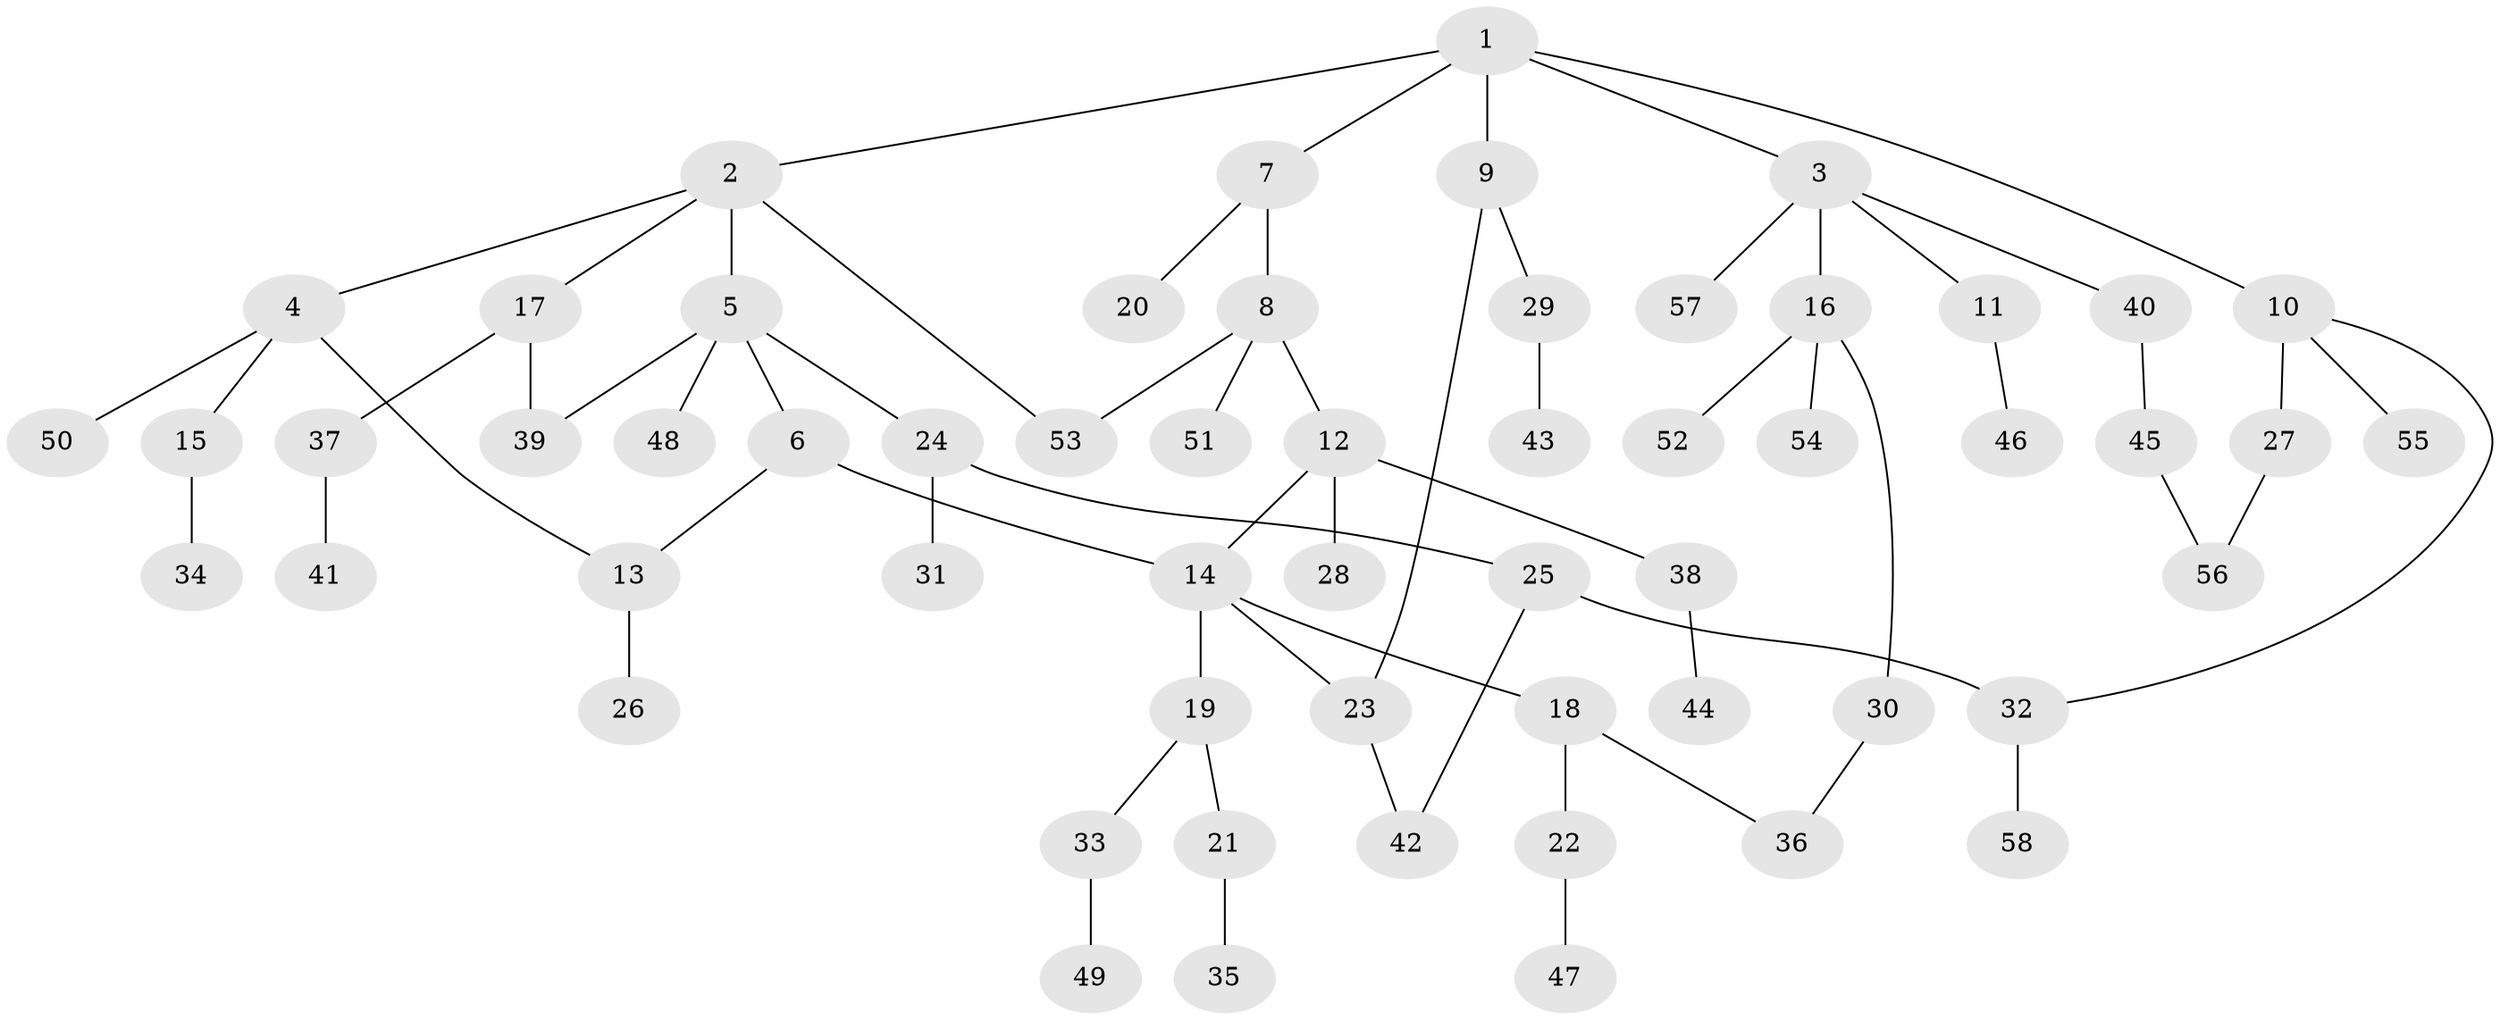 // coarse degree distribution, {7: 0.06896551724137931, 5: 0.034482758620689655, 4: 0.034482758620689655, 3: 0.27586206896551724, 2: 0.27586206896551724, 1: 0.3103448275862069}
// Generated by graph-tools (version 1.1) at 2025/49/03/04/25 22:49:06]
// undirected, 58 vertices, 66 edges
graph export_dot {
  node [color=gray90,style=filled];
  1;
  2;
  3;
  4;
  5;
  6;
  7;
  8;
  9;
  10;
  11;
  12;
  13;
  14;
  15;
  16;
  17;
  18;
  19;
  20;
  21;
  22;
  23;
  24;
  25;
  26;
  27;
  28;
  29;
  30;
  31;
  32;
  33;
  34;
  35;
  36;
  37;
  38;
  39;
  40;
  41;
  42;
  43;
  44;
  45;
  46;
  47;
  48;
  49;
  50;
  51;
  52;
  53;
  54;
  55;
  56;
  57;
  58;
  1 -- 2;
  1 -- 3;
  1 -- 7;
  1 -- 9;
  1 -- 10;
  2 -- 4;
  2 -- 5;
  2 -- 17;
  2 -- 53;
  3 -- 11;
  3 -- 16;
  3 -- 40;
  3 -- 57;
  4 -- 15;
  4 -- 50;
  4 -- 13;
  5 -- 6;
  5 -- 24;
  5 -- 39;
  5 -- 48;
  6 -- 13;
  6 -- 14;
  7 -- 8;
  7 -- 20;
  8 -- 12;
  8 -- 51;
  8 -- 53;
  9 -- 23;
  9 -- 29;
  10 -- 27;
  10 -- 55;
  10 -- 32;
  11 -- 46;
  12 -- 14;
  12 -- 28;
  12 -- 38;
  13 -- 26;
  14 -- 18;
  14 -- 19;
  14 -- 23;
  15 -- 34;
  16 -- 30;
  16 -- 52;
  16 -- 54;
  17 -- 37;
  17 -- 39;
  18 -- 22;
  18 -- 36;
  19 -- 21;
  19 -- 33;
  21 -- 35;
  22 -- 47;
  23 -- 42;
  24 -- 25;
  24 -- 31;
  25 -- 32;
  25 -- 42;
  27 -- 56;
  29 -- 43;
  30 -- 36;
  32 -- 58;
  33 -- 49;
  37 -- 41;
  38 -- 44;
  40 -- 45;
  45 -- 56;
}
